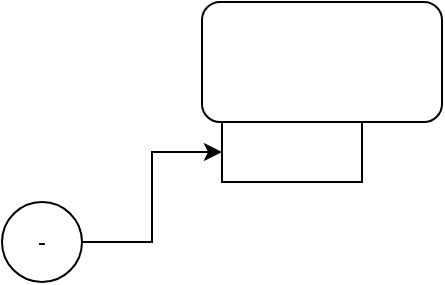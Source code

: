 <mxfile version="24.8.6">
  <diagram name="Trang-1" id="MZU55Kx50JAujPWuq1wa">
    <mxGraphModel dx="1050" dy="603" grid="1" gridSize="10" guides="1" tooltips="1" connect="1" arrows="1" fold="1" page="1" pageScale="1" pageWidth="827" pageHeight="1169" math="0" shadow="0">
      <root>
        <mxCell id="0" />
        <mxCell id="1" parent="0" />
        <mxCell id="8XBJmm0A3VJB67t3_Plc-1" value="" style="rounded=0;whiteSpace=wrap;html=1;" vertex="1" parent="1">
          <mxGeometry x="200" y="140" width="70" height="30" as="geometry" />
        </mxCell>
        <mxCell id="8XBJmm0A3VJB67t3_Plc-3" style="edgeStyle=orthogonalEdgeStyle;rounded=0;orthogonalLoop=1;jettySize=auto;html=1;entryX=0;entryY=0.5;entryDx=0;entryDy=0;" edge="1" parent="1" source="8XBJmm0A3VJB67t3_Plc-2" target="8XBJmm0A3VJB67t3_Plc-1">
          <mxGeometry relative="1" as="geometry" />
        </mxCell>
        <mxCell id="8XBJmm0A3VJB67t3_Plc-2" value="-" style="ellipse;whiteSpace=wrap;html=1;aspect=fixed;" vertex="1" parent="1">
          <mxGeometry x="90" y="180" width="40" height="40" as="geometry" />
        </mxCell>
        <mxCell id="8XBJmm0A3VJB67t3_Plc-4" value="" style="rounded=1;whiteSpace=wrap;html=1;" vertex="1" parent="1">
          <mxGeometry x="190" y="80" width="120" height="60" as="geometry" />
        </mxCell>
      </root>
    </mxGraphModel>
  </diagram>
</mxfile>
